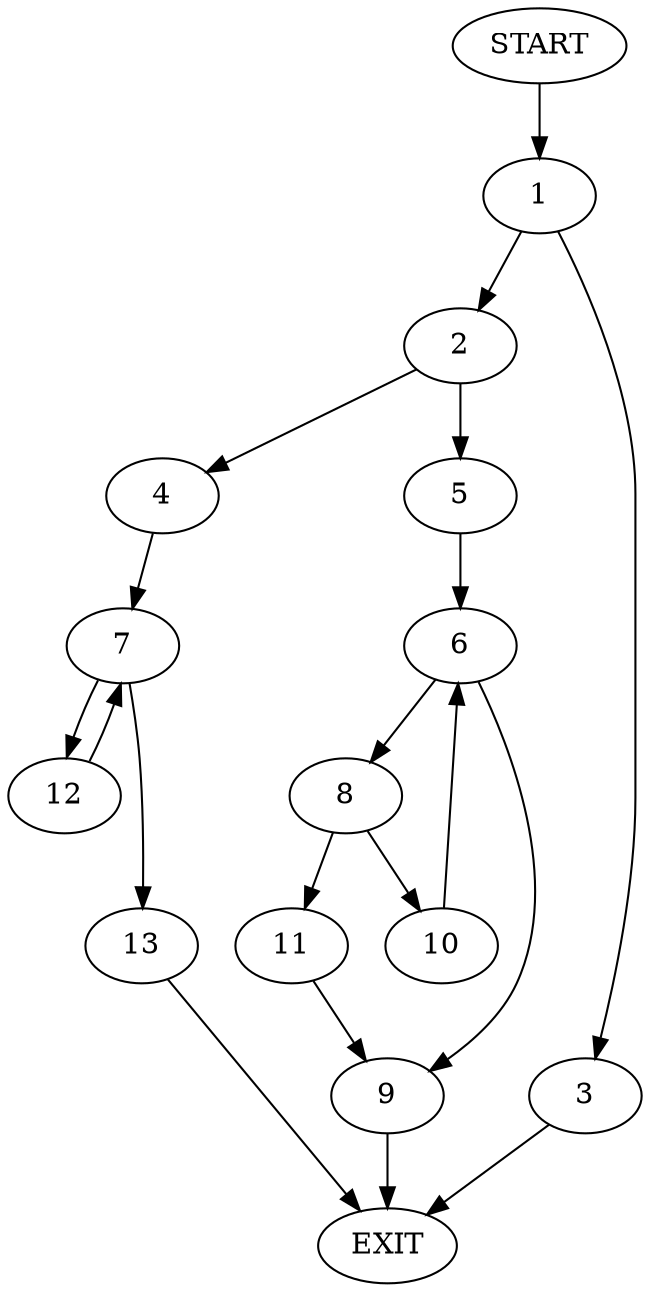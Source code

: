 digraph {
0 [label="START"]
14 [label="EXIT"]
0 -> 1
1 -> 2
1 -> 3
2 -> 4
2 -> 5
3 -> 14
5 -> 6
4 -> 7
6 -> 8
6 -> 9
9 -> 14
8 -> 10
8 -> 11
11 -> 9
10 -> 6
7 -> 12
7 -> 13
12 -> 7
13 -> 14
}
